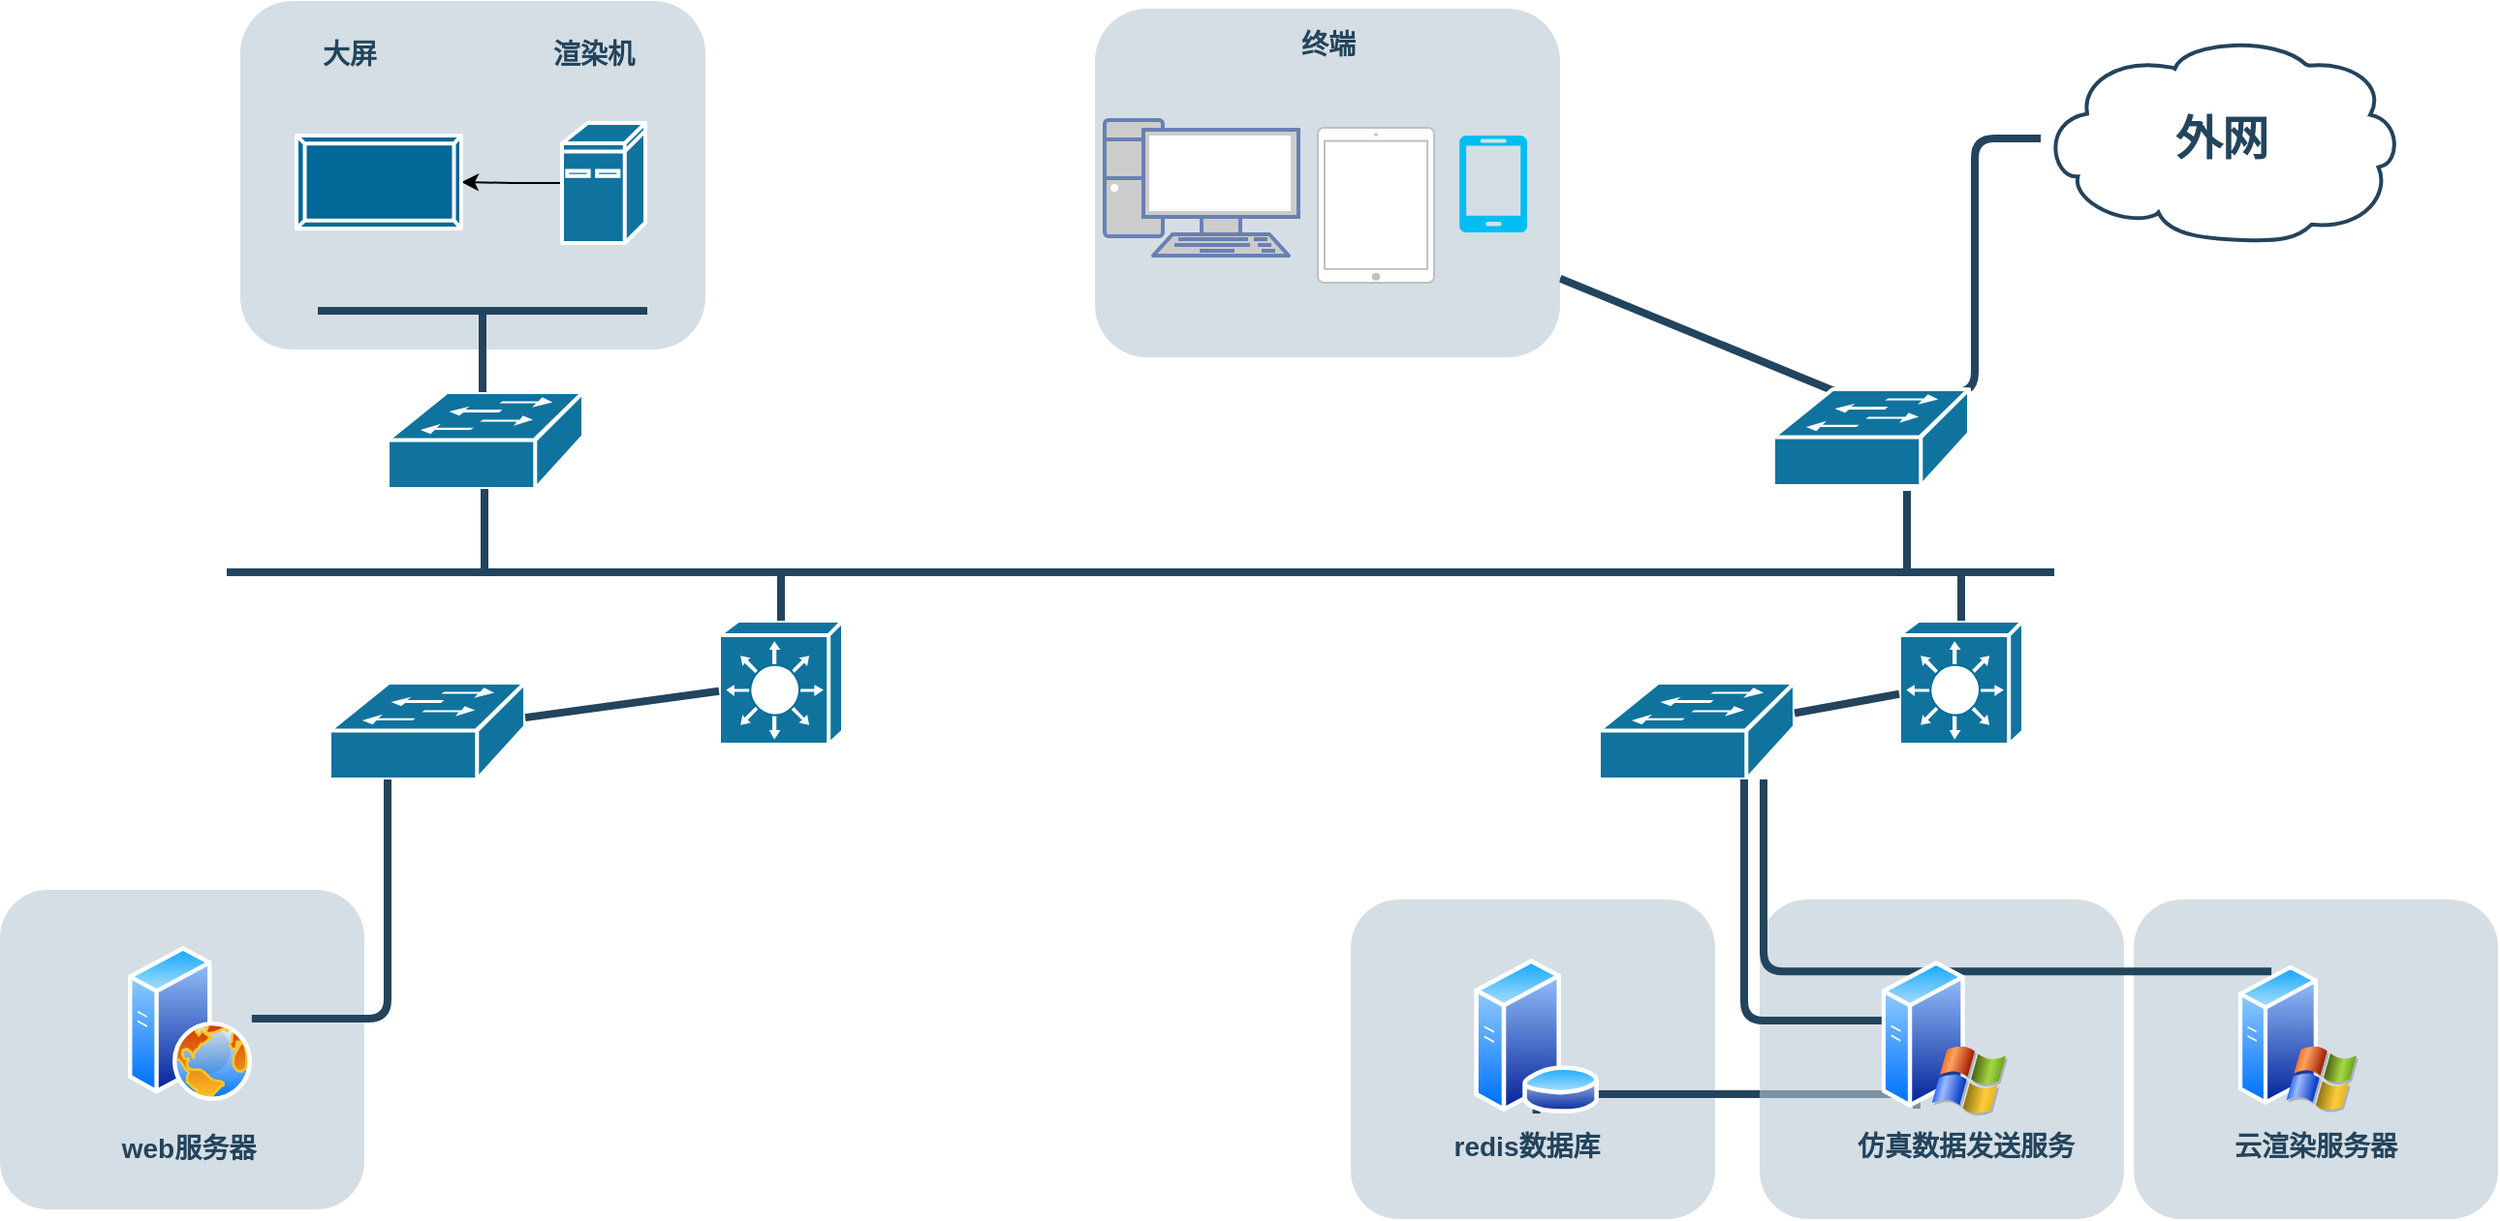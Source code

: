 <mxfile version="15.8.3" type="github">
  <diagram id="C6laS0qsvXffX3_ghi1u" name="Page-1">
    <mxGraphModel dx="1422" dy="794" grid="1" gridSize="10" guides="1" tooltips="1" connect="1" arrows="1" fold="1" page="1" pageScale="1" pageWidth="827" pageHeight="1169" math="0" shadow="0">
      <root>
        <mxCell id="0" />
        <mxCell id="1" parent="0" />
        <mxCell id="SZgwlAMUkpaW7T0OAop5-4" value="" style="rounded=1;whiteSpace=wrap;html=1;strokeColor=none;fillColor=#BAC8D3;fontSize=24;fontColor=#23445D;align=center;opacity=60;" vertex="1" parent="1">
          <mxGeometry x="792" y="499.5" width="188" height="165" as="geometry" />
        </mxCell>
        <mxCell id="SZgwlAMUkpaW7T0OAop5-5" value="" style="rounded=1;whiteSpace=wrap;html=1;strokeColor=none;fillColor=#BAC8D3;fontSize=24;fontColor=#23445D;align=center;opacity=60;" vertex="1" parent="1">
          <mxGeometry x="95" y="494.5" width="188" height="165" as="geometry" />
        </mxCell>
        <mxCell id="SZgwlAMUkpaW7T0OAop5-6" value="" style="rounded=1;whiteSpace=wrap;html=1;strokeColor=none;fillColor=#BAC8D3;fontSize=24;fontColor=#23445D;align=center;opacity=60;" vertex="1" parent="1">
          <mxGeometry x="219" y="35.5" width="240" height="180" as="geometry" />
        </mxCell>
        <mxCell id="SZgwlAMUkpaW7T0OAop5-8" value="" style="shape=mxgraph.cisco.switches.workgroup_switch;html=1;dashed=0;fillColor=#10739E;strokeColor=#ffffff;strokeWidth=2;verticalLabelPosition=bottom;verticalAlign=top;fontFamily=Helvetica;fontSize=36;fontColor=#FFB366" vertex="1" parent="1">
          <mxGeometry x="295" y="237.5" width="101" height="50" as="geometry" />
        </mxCell>
        <mxCell id="SZgwlAMUkpaW7T0OAop5-11" value="" style="shape=mxgraph.cisco.switches.layer_3_switch;html=1;dashed=0;fillColor=#10739E;strokeColor=#ffffff;strokeWidth=2;verticalLabelPosition=bottom;verticalAlign=top;fontFamily=Helvetica;fontSize=36;fontColor=#FFB366" vertex="1" parent="1">
          <mxGeometry x="466" y="355.5" width="64" height="64" as="geometry" />
        </mxCell>
        <mxCell id="SZgwlAMUkpaW7T0OAop5-12" value="" style="shape=mxgraph.cisco.switches.layer_3_switch;html=1;dashed=0;fillColor=#10739E;strokeColor=#ffffff;strokeWidth=2;verticalLabelPosition=bottom;verticalAlign=top;fontFamily=Helvetica;fontSize=36;fontColor=#FFB366" vertex="1" parent="1">
          <mxGeometry x="1075" y="355.5" width="64" height="64" as="geometry" />
        </mxCell>
        <mxCell id="SZgwlAMUkpaW7T0OAop5-13" value="" style="shape=mxgraph.cisco.switches.workgroup_switch;html=1;dashed=0;fillColor=#10739E;strokeColor=#ffffff;strokeWidth=2;verticalLabelPosition=bottom;verticalAlign=top;fontFamily=Helvetica;fontSize=36;fontColor=#FFB366" vertex="1" parent="1">
          <mxGeometry x="265" y="387.5" width="101" height="50" as="geometry" />
        </mxCell>
        <mxCell id="SZgwlAMUkpaW7T0OAop5-14" value="" style="shape=mxgraph.cisco.switches.workgroup_switch;html=1;dashed=0;fillColor=#10739E;strokeColor=#ffffff;strokeWidth=2;verticalLabelPosition=bottom;verticalAlign=top;fontFamily=Helvetica;fontSize=36;fontColor=#FFB366" vertex="1" parent="1">
          <mxGeometry x="920" y="387.5" width="101" height="50" as="geometry" />
        </mxCell>
        <mxCell id="SZgwlAMUkpaW7T0OAop5-17" value="" style="line;html=1;strokeColor=#23445D;" vertex="1" parent="1">
          <mxGeometry x="259" y="190.5" width="170" height="10" as="geometry" />
        </mxCell>
        <mxCell id="SZgwlAMUkpaW7T0OAop5-18" value="" style="line;html=1;strokeColor=#23445D;" vertex="1" parent="1">
          <mxGeometry x="212" y="325.5" width="943" height="10" as="geometry" />
        </mxCell>
        <mxCell id="SZgwlAMUkpaW7T0OAop5-19" value="" style="edgeStyle=elbowEdgeStyle;elbow=horizontal;endArrow=none;html=1;strokeColor=#23445D;endFill=0;strokeWidth=4;rounded=1" edge="1" parent="1" target="SZgwlAMUkpaW7T0OAop5-8">
          <mxGeometry width="100" height="100" relative="1" as="geometry">
            <mxPoint x="344" y="195.5" as="sourcePoint" />
            <mxPoint x="344" y="225.5" as="targetPoint" />
          </mxGeometry>
        </mxCell>
        <mxCell id="SZgwlAMUkpaW7T0OAop5-20" value="" style="edgeStyle=elbowEdgeStyle;elbow=horizontal;endArrow=none;html=1;strokeColor=#23445D;endFill=0;strokeWidth=4;rounded=1" edge="1" parent="1">
          <mxGeometry width="100" height="100" relative="1" as="geometry">
            <mxPoint x="345" y="287.5" as="sourcePoint" />
            <mxPoint x="345.278" y="330.583" as="targetPoint" />
          </mxGeometry>
        </mxCell>
        <mxCell id="SZgwlAMUkpaW7T0OAop5-21" value="" style="edgeStyle=elbowEdgeStyle;elbow=horizontal;endArrow=none;html=1;strokeColor=#23445D;endFill=0;strokeWidth=4;rounded=1" edge="1" parent="1" source="SZgwlAMUkpaW7T0OAop5-48">
          <mxGeometry width="100" height="100" relative="1" as="geometry">
            <mxPoint x="1079" y="197.5" as="sourcePoint" />
            <mxPoint x="1080" y="237.5" as="targetPoint" />
          </mxGeometry>
        </mxCell>
        <mxCell id="SZgwlAMUkpaW7T0OAop5-22" value="" style="edgeStyle=elbowEdgeStyle;elbow=horizontal;endArrow=none;html=1;strokeColor=#23445D;endFill=0;strokeWidth=4;rounded=1" edge="1" parent="1">
          <mxGeometry width="100" height="100" relative="1" as="geometry">
            <mxPoint x="1079" y="288.5" as="sourcePoint" />
            <mxPoint x="1079.278" y="330.583" as="targetPoint" />
          </mxGeometry>
        </mxCell>
        <mxCell id="SZgwlAMUkpaW7T0OAop5-23" value="" style="elbow=horizontal;endArrow=none;html=1;strokeColor=#23445D;endFill=0;strokeWidth=4;rounded=1" edge="1" parent="1" target="SZgwlAMUkpaW7T0OAop5-61">
          <mxGeometry width="100" height="100" relative="1" as="geometry">
            <mxPoint x="1042.831" y="237.5" as="sourcePoint" />
            <mxPoint x="977.715" y="190.5" as="targetPoint" />
          </mxGeometry>
        </mxCell>
        <mxCell id="SZgwlAMUkpaW7T0OAop5-24" style="edgeStyle=none;rounded=1;html=1;strokeColor=#23445D;endArrow=none;endFill=0;strokeWidth=4" edge="1" parent="1" source="SZgwlAMUkpaW7T0OAop5-11" target="SZgwlAMUkpaW7T0OAop5-13">
          <mxGeometry relative="1" as="geometry" />
        </mxCell>
        <mxCell id="SZgwlAMUkpaW7T0OAop5-26" style="edgeStyle=none;rounded=1;html=1;strokeColor=#23445D;endArrow=none;endFill=0;strokeWidth=4" edge="1" parent="1" source="SZgwlAMUkpaW7T0OAop5-12" target="SZgwlAMUkpaW7T0OAop5-14">
          <mxGeometry relative="1" as="geometry" />
        </mxCell>
        <mxCell id="SZgwlAMUkpaW7T0OAop5-27" value="" style="edgeStyle=elbowEdgeStyle;elbow=horizontal;endArrow=none;html=1;strokeColor=#23445D;endFill=0;strokeWidth=4;rounded=1" edge="1" parent="1" target="SZgwlAMUkpaW7T0OAop5-11">
          <mxGeometry width="100" height="100" relative="1" as="geometry">
            <mxPoint x="498" y="330.5" as="sourcePoint" />
            <mxPoint x="498.278" y="372.583" as="targetPoint" />
          </mxGeometry>
        </mxCell>
        <mxCell id="SZgwlAMUkpaW7T0OAop5-28" value="" style="edgeStyle=elbowEdgeStyle;elbow=horizontal;endArrow=none;html=1;strokeColor=#23445D;endFill=0;strokeWidth=4;rounded=1" edge="1" parent="1" target="SZgwlAMUkpaW7T0OAop5-12">
          <mxGeometry width="100" height="100" relative="1" as="geometry">
            <mxPoint x="1107" y="330.5" as="sourcePoint" />
            <mxPoint x="1107.278" y="372.583" as="targetPoint" />
          </mxGeometry>
        </mxCell>
        <mxCell id="SZgwlAMUkpaW7T0OAop5-29" style="edgeStyle=orthogonalEdgeStyle;rounded=1;html=1;strokeColor=#23445D;endArrow=none;endFill=0;strokeWidth=4;" edge="1" parent="1" source="SZgwlAMUkpaW7T0OAop5-13" target="SZgwlAMUkpaW7T0OAop5-60">
          <mxGeometry relative="1" as="geometry">
            <Array as="points">
              <mxPoint x="295" y="561" />
            </Array>
            <mxPoint x="295" y="455.5" as="sourcePoint" />
            <mxPoint x="248" y="560.5" as="targetPoint" />
          </mxGeometry>
        </mxCell>
        <mxCell id="SZgwlAMUkpaW7T0OAop5-31" style="edgeStyle=orthogonalEdgeStyle;rounded=1;html=1;strokeColor=#23445D;endArrow=none;endFill=0;strokeWidth=4;entryX=0.5;entryY=1;entryDx=0;entryDy=0;exitX=0.25;exitY=1;exitDx=0;exitDy=0;" edge="1" parent="1" source="SZgwlAMUkpaW7T0OAop5-56" target="SZgwlAMUkpaW7T0OAop5-59">
          <mxGeometry relative="1" as="geometry">
            <Array as="points">
              <mxPoint x="1084" y="600" />
              <mxPoint x="888" y="600" />
            </Array>
            <mxPoint x="909" y="554" as="targetPoint" />
          </mxGeometry>
        </mxCell>
        <mxCell id="SZgwlAMUkpaW7T0OAop5-32" value="&lt;font color=&quot;#23445d&quot;&gt;大屏&lt;/font&gt;" style="rounded=1;whiteSpace=wrap;html=1;strokeColor=none;fillColor=none;fontSize=14;fontColor=#742B21;align=center;fontStyle=1" vertex="1" parent="1">
          <mxGeometry x="240" y="53.5" width="71" height="19" as="geometry" />
        </mxCell>
        <mxCell id="SZgwlAMUkpaW7T0OAop5-33" value="redis数据库" style="rounded=1;whiteSpace=wrap;html=1;strokeColor=none;fillColor=none;fontSize=14;fontColor=#23445D;align=center;fontStyle=1" vertex="1" parent="1">
          <mxGeometry x="836" y="617" width="94" height="20" as="geometry" />
        </mxCell>
        <mxCell id="SZgwlAMUkpaW7T0OAop5-35" value="web服务器" style="rounded=1;whiteSpace=wrap;html=1;strokeColor=none;fillColor=none;fontSize=14;fontColor=#23445D;align=center;fontStyle=1" vertex="1" parent="1">
          <mxGeometry x="146" y="618" width="93" height="19" as="geometry" />
        </mxCell>
        <mxCell id="SZgwlAMUkpaW7T0OAop5-36" style="edgeStyle=orthogonalEdgeStyle;curved=1;rounded=0;jumpStyle=none;html=1;exitX=0.75;exitY=0;entryX=0.75;entryY=0;shadow=0;labelBackgroundColor=#ffffff;startArrow=none;startFill=0;endArrow=none;endFill=0;endSize=10;jettySize=auto;orthogonalLoop=1;strokeColor=#23445D;strokeWidth=2;fillColor=#F08705;fontFamily=Helvetica;fontSize=25;fontColor=#23445D;align=left;" edge="1" parent="1">
          <mxGeometry relative="1" as="geometry">
            <mxPoint x="439.75" y="618" as="sourcePoint" />
            <mxPoint x="439.75" y="618" as="targetPoint" />
          </mxGeometry>
        </mxCell>
        <mxCell id="SZgwlAMUkpaW7T0OAop5-40" value="" style="rounded=1;whiteSpace=wrap;html=1;strokeColor=none;fillColor=#BAC8D3;fontSize=24;fontColor=#23445D;align=center;opacity=60;" vertex="1" parent="1">
          <mxGeometry x="1003" y="499.5" width="188" height="165" as="geometry" />
        </mxCell>
        <mxCell id="SZgwlAMUkpaW7T0OAop5-41" value="仿真数据发送服务" style="rounded=1;whiteSpace=wrap;html=1;strokeColor=none;fillColor=none;fontSize=14;fontColor=#23445D;align=center;fontStyle=1" vertex="1" parent="1">
          <mxGeometry x="1049" y="617" width="121" height="20" as="geometry" />
        </mxCell>
        <mxCell id="SZgwlAMUkpaW7T0OAop5-42" value="" style="rounded=1;whiteSpace=wrap;html=1;strokeColor=none;fillColor=#BAC8D3;fontSize=24;fontColor=#23445D;align=center;opacity=60;" vertex="1" parent="1">
          <mxGeometry x="1196" y="499.5" width="188" height="165" as="geometry" />
        </mxCell>
        <mxCell id="SZgwlAMUkpaW7T0OAop5-43" value="云渲染服务器" style="rounded=1;whiteSpace=wrap;html=1;strokeColor=none;fillColor=none;fontSize=14;fontColor=#23445D;align=center;fontStyle=1" vertex="1" parent="1">
          <mxGeometry x="1240" y="617" width="100" height="20" as="geometry" />
        </mxCell>
        <mxCell id="SZgwlAMUkpaW7T0OAop5-46" style="edgeStyle=orthogonalEdgeStyle;rounded=1;html=1;strokeColor=#23445D;endArrow=none;endFill=0;strokeWidth=4;" edge="1" parent="1" source="SZgwlAMUkpaW7T0OAop5-14" target="SZgwlAMUkpaW7T0OAop5-56">
          <mxGeometry relative="1" as="geometry">
            <Array as="points">
              <mxPoint x="995" y="562" />
            </Array>
            <mxPoint x="995" y="447.5" as="sourcePoint" />
            <mxPoint x="1035" y="562" as="targetPoint" />
          </mxGeometry>
        </mxCell>
        <mxCell id="SZgwlAMUkpaW7T0OAop5-47" style="edgeStyle=orthogonalEdgeStyle;rounded=1;html=1;strokeColor=#23445D;endArrow=none;endFill=0;strokeWidth=4;entryX=0.25;entryY=0;entryDx=0;entryDy=0;" edge="1" parent="1" source="SZgwlAMUkpaW7T0OAop5-14" target="SZgwlAMUkpaW7T0OAop5-57">
          <mxGeometry relative="1" as="geometry">
            <Array as="points">
              <mxPoint x="1005" y="536" />
            </Array>
            <mxPoint x="1005" y="447.5" as="sourcePoint" />
            <mxPoint x="1225.88" y="547.96" as="targetPoint" />
          </mxGeometry>
        </mxCell>
        <mxCell id="SZgwlAMUkpaW7T0OAop5-48" value="外网" style="shape=mxgraph.cisco.storage.cloud;html=1;dashed=0;strokeColor=#23445D;fillColor=#ffffff;strokeWidth=2;fontFamily=Helvetica;fontSize=24;fontColor=#23445D;align=center;fontStyle=1" vertex="1" parent="1">
          <mxGeometry x="1148" y="53.5" width="186" height="106" as="geometry" />
        </mxCell>
        <mxCell id="SZgwlAMUkpaW7T0OAop5-54" style="edgeStyle=orthogonalEdgeStyle;rounded=0;orthogonalLoop=1;jettySize=auto;html=1;exitX=0;exitY=0.5;exitDx=0;exitDy=0;exitPerimeter=0;entryX=1;entryY=0.5;entryDx=0;entryDy=0;entryPerimeter=0;" edge="1" parent="1" source="SZgwlAMUkpaW7T0OAop5-49" target="SZgwlAMUkpaW7T0OAop5-62">
          <mxGeometry relative="1" as="geometry" />
        </mxCell>
        <mxCell id="SZgwlAMUkpaW7T0OAop5-49" value="" style="shape=mxgraph.cisco.computers_and_peripherals.ibm_mini_as400;html=1;dashed=0;fillColor=#10739E;strokeColor=#ffffff;strokeWidth=2;verticalLabelPosition=bottom;verticalAlign=top;fontFamily=Helvetica;fontSize=36;fontColor=#FFB366" vertex="1" parent="1">
          <mxGeometry x="385" y="98.5" width="43" height="62" as="geometry" />
        </mxCell>
        <mxCell id="SZgwlAMUkpaW7T0OAop5-52" value="&lt;font color=&quot;#23445d&quot;&gt;渲染机&lt;/font&gt;" style="rounded=1;whiteSpace=wrap;html=1;strokeColor=none;fillColor=none;fontSize=14;fontColor=#742B21;align=center;fontStyle=1" vertex="1" parent="1">
          <mxGeometry x="366" y="53.5" width="71" height="19" as="geometry" />
        </mxCell>
        <mxCell id="SZgwlAMUkpaW7T0OAop5-55" value="" style="shape=mxgraph.cisco.switches.workgroup_switch;html=1;dashed=0;fillColor=#10739E;strokeColor=#ffffff;strokeWidth=2;verticalLabelPosition=bottom;verticalAlign=top;fontFamily=Helvetica;fontSize=36;fontColor=#FFB366" vertex="1" parent="1">
          <mxGeometry x="1010" y="236" width="101" height="50" as="geometry" />
        </mxCell>
        <mxCell id="SZgwlAMUkpaW7T0OAop5-56" value="" style="aspect=fixed;perimeter=ellipsePerimeter;html=1;align=center;shadow=0;dashed=0;spacingTop=3;image;image=img/lib/active_directory/windows_server_2.svg;" vertex="1" parent="1">
          <mxGeometry x="1065.8" y="530.25" width="65.2" height="81.5" as="geometry" />
        </mxCell>
        <mxCell id="SZgwlAMUkpaW7T0OAop5-57" value="" style="aspect=fixed;perimeter=ellipsePerimeter;html=1;align=center;shadow=0;dashed=0;spacingTop=3;image;image=img/lib/active_directory/windows_server_2.svg;" vertex="1" parent="1">
          <mxGeometry x="1250" y="532.5" width="62" height="77.5" as="geometry" />
        </mxCell>
        <mxCell id="SZgwlAMUkpaW7T0OAop5-59" value="" style="aspect=fixed;perimeter=ellipsePerimeter;html=1;align=center;shadow=0;dashed=0;spacingTop=3;image;image=img/lib/active_directory/database_server.svg;" vertex="1" parent="1">
          <mxGeometry x="855" y="530" width="65.6" height="80" as="geometry" />
        </mxCell>
        <mxCell id="SZgwlAMUkpaW7T0OAop5-60" value="" style="aspect=fixed;perimeter=ellipsePerimeter;html=1;align=center;shadow=0;dashed=0;spacingTop=3;image;image=img/lib/active_directory/web_server.svg;" vertex="1" parent="1">
          <mxGeometry x="161" y="523.5" width="64" height="80" as="geometry" />
        </mxCell>
        <mxCell id="SZgwlAMUkpaW7T0OAop5-61" value="" style="rounded=1;whiteSpace=wrap;html=1;strokeColor=none;fillColor=#BAC8D3;fontSize=24;fontColor=#23445D;align=center;opacity=60;" vertex="1" parent="1">
          <mxGeometry x="660" y="39.5" width="240" height="180" as="geometry" />
        </mxCell>
        <mxCell id="SZgwlAMUkpaW7T0OAop5-62" value="" style="shape=mxgraph.cisco.misc.pad_2;html=1;pointerEvents=1;dashed=0;fillColor=#036897;strokeColor=#ffffff;strokeWidth=2;verticalLabelPosition=bottom;verticalAlign=top;align=center;outlineConnect=0;" vertex="1" parent="1">
          <mxGeometry x="248" y="105" width="85" height="48" as="geometry" />
        </mxCell>
        <mxCell id="SZgwlAMUkpaW7T0OAop5-63" value="" style="html=1;verticalLabelPosition=bottom;labelBackgroundColor=#ffffff;verticalAlign=top;shadow=0;dashed=0;strokeWidth=1;shape=mxgraph.ios7.misc.ipad13inch;strokeColor=#c0c0c0;" vertex="1" parent="1">
          <mxGeometry x="775" y="101" width="60" height="80" as="geometry" />
        </mxCell>
        <mxCell id="SZgwlAMUkpaW7T0OAop5-64" value="" style="verticalLabelPosition=bottom;html=1;verticalAlign=top;align=center;strokeColor=none;fillColor=#00BEF2;shape=mxgraph.azure.mobile;pointerEvents=1;" vertex="1" parent="1">
          <mxGeometry x="848" y="105" width="35" height="50" as="geometry" />
        </mxCell>
        <mxCell id="SZgwlAMUkpaW7T0OAop5-65" value="" style="fontColor=#0066CC;verticalAlign=top;verticalLabelPosition=bottom;labelPosition=center;align=center;html=1;outlineConnect=0;fillColor=#CCCCCC;strokeColor=#6881B3;gradientColor=none;gradientDirection=north;strokeWidth=2;shape=mxgraph.networks.pc;" vertex="1" parent="1">
          <mxGeometry x="665" y="97" width="100" height="70" as="geometry" />
        </mxCell>
        <mxCell id="SZgwlAMUkpaW7T0OAop5-66" value="&lt;font color=&quot;#23445d&quot;&gt;终端&lt;/font&gt;" style="rounded=1;whiteSpace=wrap;html=1;strokeColor=none;fillColor=none;fontSize=14;fontColor=#742B21;align=center;fontStyle=1" vertex="1" parent="1">
          <mxGeometry x="744.5" y="48" width="71" height="19" as="geometry" />
        </mxCell>
      </root>
    </mxGraphModel>
  </diagram>
</mxfile>
